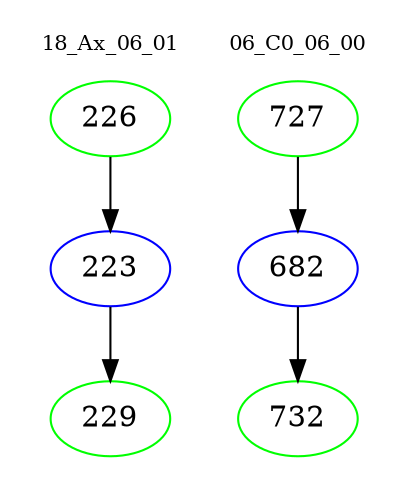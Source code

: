 digraph{
subgraph cluster_0 {
color = white
label = "18_Ax_06_01";
fontsize=10;
T0_226 [label="226", color="green"]
T0_226 -> T0_223 [color="black"]
T0_223 [label="223", color="blue"]
T0_223 -> T0_229 [color="black"]
T0_229 [label="229", color="green"]
}
subgraph cluster_1 {
color = white
label = "06_C0_06_00";
fontsize=10;
T1_727 [label="727", color="green"]
T1_727 -> T1_682 [color="black"]
T1_682 [label="682", color="blue"]
T1_682 -> T1_732 [color="black"]
T1_732 [label="732", color="green"]
}
}

